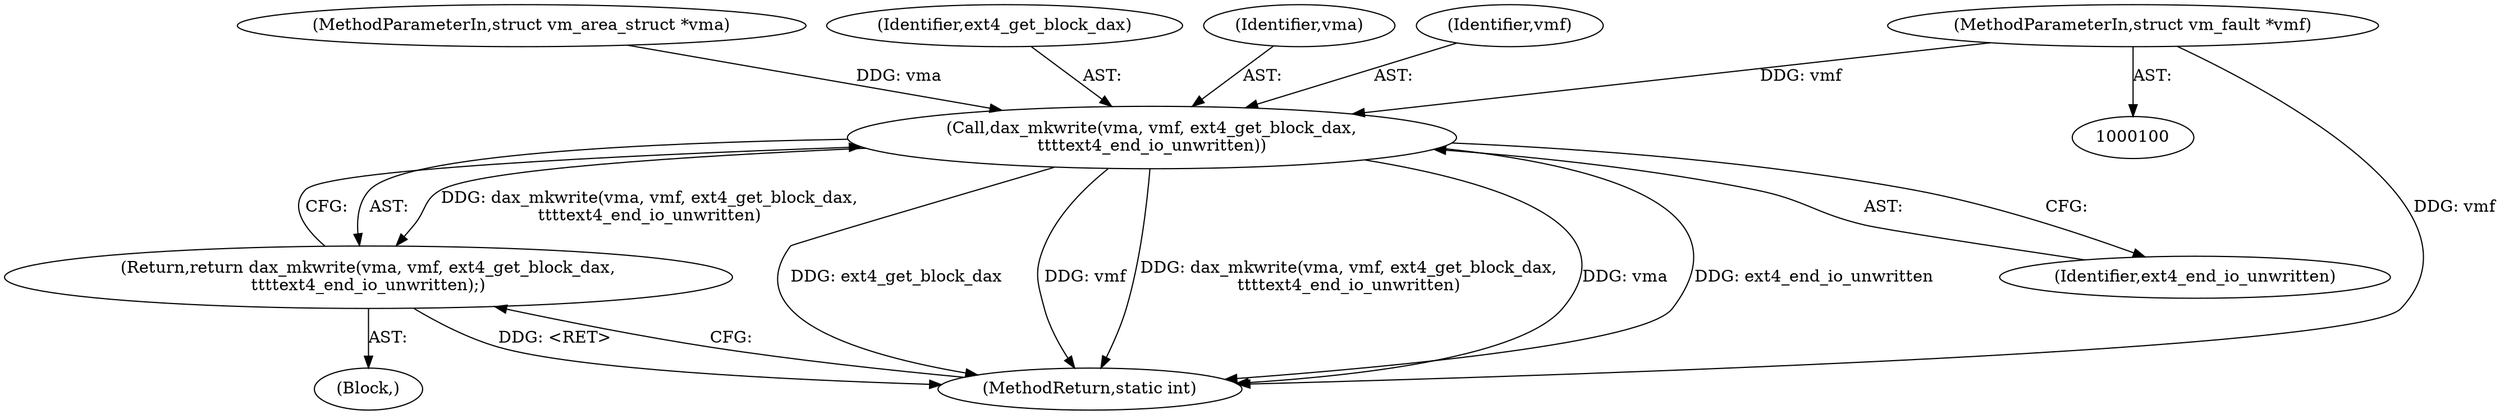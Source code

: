 digraph "1_linux_ea3d7209ca01da209cda6f0dea8be9cc4b7a933b_3@pointer" {
"1000102" [label="(MethodParameterIn,struct vm_fault *vmf)"];
"1000105" [label="(Call,dax_mkwrite(vma, vmf, ext4_get_block_dax,\n\t\t\t\text4_end_io_unwritten))"];
"1000104" [label="(Return,return dax_mkwrite(vma, vmf, ext4_get_block_dax,\n\t\t\t\text4_end_io_unwritten);)"];
"1000103" [label="(Block,)"];
"1000110" [label="(MethodReturn,static int)"];
"1000102" [label="(MethodParameterIn,struct vm_fault *vmf)"];
"1000105" [label="(Call,dax_mkwrite(vma, vmf, ext4_get_block_dax,\n\t\t\t\text4_end_io_unwritten))"];
"1000101" [label="(MethodParameterIn,struct vm_area_struct *vma)"];
"1000109" [label="(Identifier,ext4_end_io_unwritten)"];
"1000108" [label="(Identifier,ext4_get_block_dax)"];
"1000106" [label="(Identifier,vma)"];
"1000104" [label="(Return,return dax_mkwrite(vma, vmf, ext4_get_block_dax,\n\t\t\t\text4_end_io_unwritten);)"];
"1000107" [label="(Identifier,vmf)"];
"1000102" -> "1000100"  [label="AST: "];
"1000102" -> "1000110"  [label="DDG: vmf"];
"1000102" -> "1000105"  [label="DDG: vmf"];
"1000105" -> "1000104"  [label="AST: "];
"1000105" -> "1000109"  [label="CFG: "];
"1000106" -> "1000105"  [label="AST: "];
"1000107" -> "1000105"  [label="AST: "];
"1000108" -> "1000105"  [label="AST: "];
"1000109" -> "1000105"  [label="AST: "];
"1000104" -> "1000105"  [label="CFG: "];
"1000105" -> "1000110"  [label="DDG: ext4_get_block_dax"];
"1000105" -> "1000110"  [label="DDG: vmf"];
"1000105" -> "1000110"  [label="DDG: dax_mkwrite(vma, vmf, ext4_get_block_dax,\n\t\t\t\text4_end_io_unwritten)"];
"1000105" -> "1000110"  [label="DDG: vma"];
"1000105" -> "1000110"  [label="DDG: ext4_end_io_unwritten"];
"1000105" -> "1000104"  [label="DDG: dax_mkwrite(vma, vmf, ext4_get_block_dax,\n\t\t\t\text4_end_io_unwritten)"];
"1000101" -> "1000105"  [label="DDG: vma"];
"1000104" -> "1000103"  [label="AST: "];
"1000110" -> "1000104"  [label="CFG: "];
"1000104" -> "1000110"  [label="DDG: <RET>"];
}
